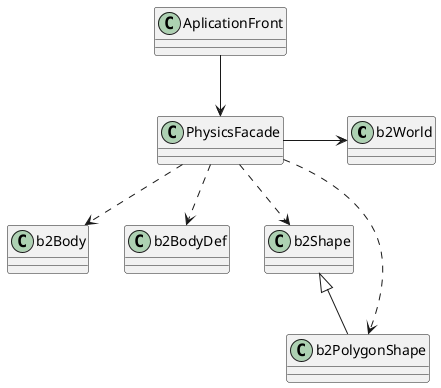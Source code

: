 @startuml

class b2World{

}

class  b2Body{
}

class b2BodyDef{
}

class b2Shape{
}

class b2PolygonShape{

}

class PhysicsFacade{

}
class AplicationFront{

}

AplicationFront --> PhysicsFacade
PhysicsFacade -> b2World: "        "
b2Shape <|-- b2PolygonShape
PhysicsFacade ..> b2Shape
PhysicsFacade ..> b2PolygonShape
PhysicsFacade ..> b2BodyDef
PhysicsFacade ..> b2Body


@enduml